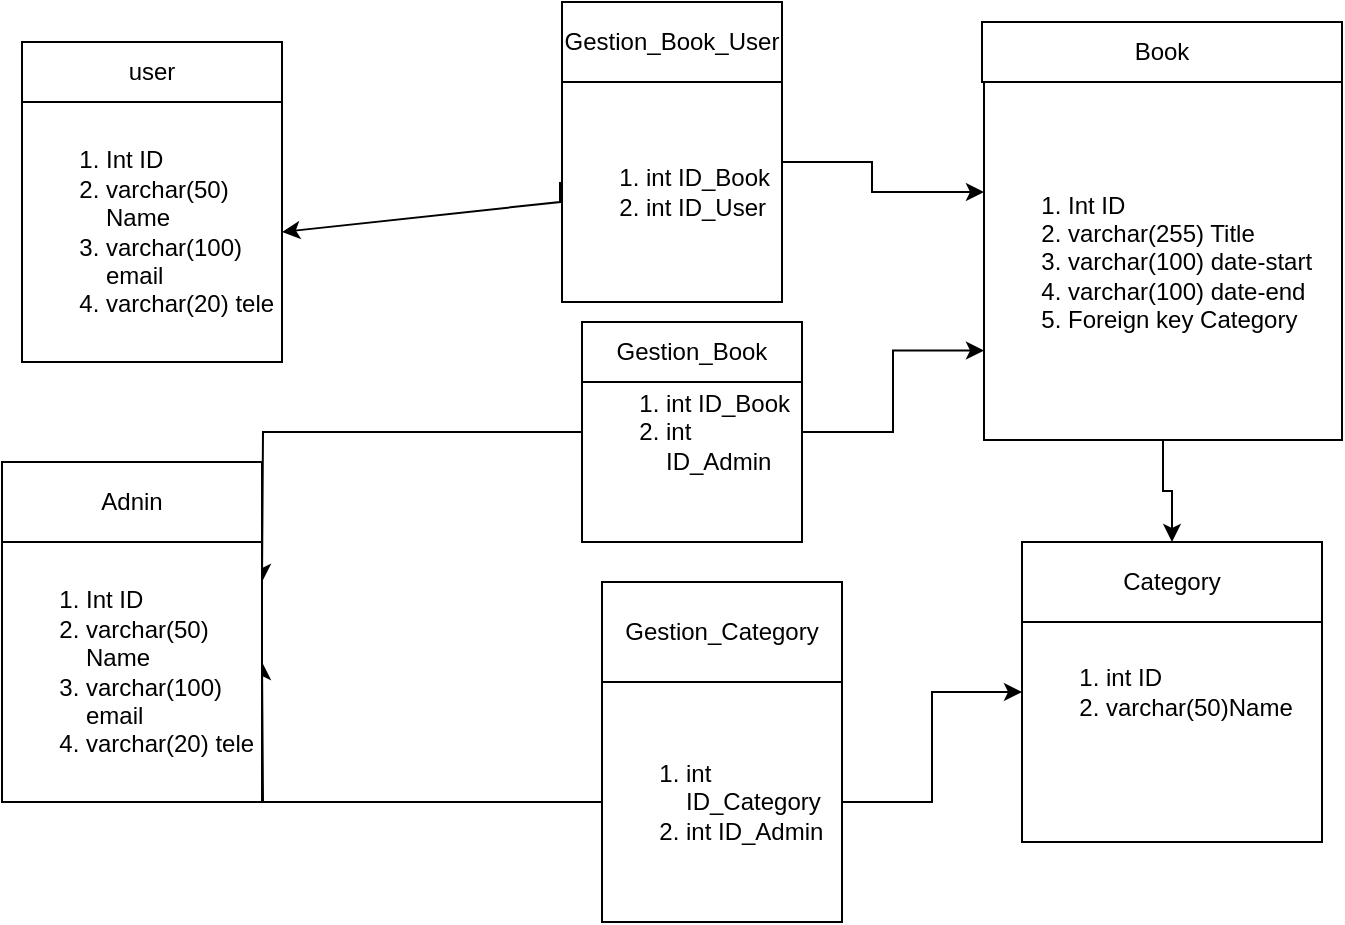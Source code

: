 <mxfile version="25.0.3">
  <diagram name="Page-1" id="0a-Yl_ucQS4WkEB70AgV">
    <mxGraphModel dx="1050" dy="562" grid="1" gridSize="10" guides="1" tooltips="1" connect="1" arrows="1" fold="1" page="1" pageScale="1" pageWidth="850" pageHeight="1100" math="0" shadow="0">
      <root>
        <mxCell id="0" />
        <mxCell id="1" parent="0" />
        <mxCell id="Xlh9srq0_9qUtuP2PGe8-1" value="&lt;ol&gt;&lt;li&gt;Int ID&lt;/li&gt;&lt;li&gt;varchar(50) Name&lt;/li&gt;&lt;li&gt;varchar(100) email&lt;/li&gt;&lt;li&gt;varchar(20) tele&lt;/li&gt;&lt;/ol&gt;" style="whiteSpace=wrap;html=1;aspect=fixed;align=left;" parent="1" vertex="1">
          <mxGeometry x="290" y="310" width="130" height="130" as="geometry" />
        </mxCell>
        <mxCell id="Xlh9srq0_9qUtuP2PGe8-2" value="user" style="rounded=0;whiteSpace=wrap;html=1;" parent="1" vertex="1">
          <mxGeometry x="290" y="280" width="130" height="30" as="geometry" />
        </mxCell>
        <mxCell id="Xlh9srq0_9qUtuP2PGe8-3" value="" style="edgeStyle=orthogonalEdgeStyle;rounded=0;orthogonalLoop=1;jettySize=auto;html=1;" parent="1" source="Xlh9srq0_9qUtuP2PGe8-4" target="Xlh9srq0_9qUtuP2PGe8-9" edge="1">
          <mxGeometry relative="1" as="geometry" />
        </mxCell>
        <mxCell id="Xlh9srq0_9qUtuP2PGe8-4" value="&lt;ol&gt;&lt;li&gt;Int ID&lt;/li&gt;&lt;li&gt;varchar(255) Title&lt;/li&gt;&lt;li&gt;varchar(100) date-start&lt;/li&gt;&lt;li&gt;varchar(100) date-end&lt;/li&gt;&lt;li&gt;Foreign key Category&lt;/li&gt;&lt;/ol&gt;" style="whiteSpace=wrap;html=1;aspect=fixed;align=left;" parent="1" vertex="1">
          <mxGeometry x="771" y="300" width="179" height="179" as="geometry" />
        </mxCell>
        <mxCell id="Xlh9srq0_9qUtuP2PGe8-5" value="Book" style="rounded=0;whiteSpace=wrap;html=1;" parent="1" vertex="1">
          <mxGeometry x="770" y="270" width="180" height="30" as="geometry" />
        </mxCell>
        <mxCell id="Xlh9srq0_9qUtuP2PGe8-7" value="Adnin" style="rounded=0;whiteSpace=wrap;html=1;" parent="1" vertex="1">
          <mxGeometry x="280" y="490" width="130" height="40" as="geometry" />
        </mxCell>
        <mxCell id="Xlh9srq0_9qUtuP2PGe8-8" value="&lt;ol&gt;&lt;li&gt;int ID&lt;/li&gt;&lt;li&gt;varchar(50)Name&lt;/li&gt;&lt;/ol&gt;" style="whiteSpace=wrap;html=1;aspect=fixed;align=left;" parent="1" vertex="1">
          <mxGeometry x="790" y="530" width="150" height="150" as="geometry" />
        </mxCell>
        <mxCell id="Xlh9srq0_9qUtuP2PGe8-9" value="Category" style="rounded=0;whiteSpace=wrap;html=1;" parent="1" vertex="1">
          <mxGeometry x="790" y="530" width="150" height="40" as="geometry" />
        </mxCell>
        <mxCell id="Xlh9srq0_9qUtuP2PGe8-10" value="" style="rounded=0;orthogonalLoop=1;jettySize=auto;html=1;entryX=1;entryY=0.5;entryDx=0;entryDy=0;" parent="1" target="Xlh9srq0_9qUtuP2PGe8-1" edge="1">
          <mxGeometry relative="1" as="geometry">
            <mxPoint x="559" y="350" as="sourcePoint" />
            <mxPoint x="470" y="350" as="targetPoint" />
            <Array as="points">
              <mxPoint x="559" y="360" />
            </Array>
          </mxGeometry>
        </mxCell>
        <mxCell id="Xlh9srq0_9qUtuP2PGe8-11" value="" style="edgeStyle=orthogonalEdgeStyle;rounded=0;orthogonalLoop=1;jettySize=auto;html=1;" parent="1" source="Xlh9srq0_9qUtuP2PGe8-12" target="Xlh9srq0_9qUtuP2PGe8-4" edge="1">
          <mxGeometry relative="1" as="geometry">
            <Array as="points">
              <mxPoint x="715" y="340" />
              <mxPoint x="715" y="355" />
            </Array>
          </mxGeometry>
        </mxCell>
        <mxCell id="Xlh9srq0_9qUtuP2PGe8-12" value="&lt;ol&gt;&lt;li&gt;int ID_Book&lt;/li&gt;&lt;li&gt;int ID_User&lt;/li&gt;&lt;/ol&gt;" style="whiteSpace=wrap;html=1;aspect=fixed;align=left;" parent="1" vertex="1">
          <mxGeometry x="560" y="300" width="110" height="110" as="geometry" />
        </mxCell>
        <mxCell id="Xlh9srq0_9qUtuP2PGe8-13" value="Gestion_Book_User" style="rounded=0;whiteSpace=wrap;html=1;" parent="1" vertex="1">
          <mxGeometry x="560" y="260" width="110" height="40" as="geometry" />
        </mxCell>
        <mxCell id="Xlh9srq0_9qUtuP2PGe8-14" value="" style="edgeStyle=orthogonalEdgeStyle;rounded=0;orthogonalLoop=1;jettySize=auto;html=1;entryX=1;entryY=0.25;entryDx=0;entryDy=0;" parent="1" source="Xlh9srq0_9qUtuP2PGe8-16" edge="1">
          <mxGeometry relative="1" as="geometry">
            <mxPoint x="410" y="550" as="targetPoint" />
          </mxGeometry>
        </mxCell>
        <mxCell id="Xlh9srq0_9qUtuP2PGe8-15" value="" style="edgeStyle=orthogonalEdgeStyle;rounded=0;orthogonalLoop=1;jettySize=auto;html=1;entryX=0;entryY=0.75;entryDx=0;entryDy=0;" parent="1" source="Xlh9srq0_9qUtuP2PGe8-16" target="Xlh9srq0_9qUtuP2PGe8-4" edge="1">
          <mxGeometry relative="1" as="geometry">
            <mxPoint x="760" y="470" as="targetPoint" />
          </mxGeometry>
        </mxCell>
        <mxCell id="Xlh9srq0_9qUtuP2PGe8-16" value="&lt;ol&gt;&lt;li&gt;int ID_Book&lt;/li&gt;&lt;li&gt;int ID_Admin&lt;/li&gt;&lt;/ol&gt;" style="whiteSpace=wrap;html=1;aspect=fixed;align=left;" parent="1" vertex="1">
          <mxGeometry x="570" y="420" width="110" height="110" as="geometry" />
        </mxCell>
        <mxCell id="Xlh9srq0_9qUtuP2PGe8-17" value="Gestion_Book" style="rounded=0;whiteSpace=wrap;html=1;" parent="1" vertex="1">
          <mxGeometry x="570" y="420" width="110" height="30" as="geometry" />
        </mxCell>
        <mxCell id="Xlh9srq0_9qUtuP2PGe8-18" value="" style="edgeStyle=orthogonalEdgeStyle;rounded=0;orthogonalLoop=1;jettySize=auto;html=1;entryX=1;entryY=0.75;entryDx=0;entryDy=0;" parent="1" source="Xlh9srq0_9qUtuP2PGe8-20" edge="1">
          <mxGeometry relative="1" as="geometry">
            <mxPoint x="410" y="590" as="targetPoint" />
          </mxGeometry>
        </mxCell>
        <mxCell id="Xlh9srq0_9qUtuP2PGe8-19" value="" style="edgeStyle=orthogonalEdgeStyle;rounded=0;orthogonalLoop=1;jettySize=auto;html=1;" parent="1" source="Xlh9srq0_9qUtuP2PGe8-20" target="Xlh9srq0_9qUtuP2PGe8-8" edge="1">
          <mxGeometry relative="1" as="geometry" />
        </mxCell>
        <mxCell id="Xlh9srq0_9qUtuP2PGe8-20" value="&lt;ol&gt;&lt;li&gt;int ID_Category&lt;/li&gt;&lt;li&gt;int ID_Admin&lt;/li&gt;&lt;/ol&gt;" style="whiteSpace=wrap;html=1;aspect=fixed;align=left;" parent="1" vertex="1">
          <mxGeometry x="580" y="600" width="120" height="120" as="geometry" />
        </mxCell>
        <mxCell id="Xlh9srq0_9qUtuP2PGe8-21" value="Gestion_Category" style="rounded=0;whiteSpace=wrap;html=1;" parent="1" vertex="1">
          <mxGeometry x="580" y="550" width="120" height="50" as="geometry" />
        </mxCell>
        <mxCell id="Xlh9srq0_9qUtuP2PGe8-22" value="&lt;ol&gt;&lt;li&gt;Int ID&lt;/li&gt;&lt;li&gt;varchar(50) Name&lt;/li&gt;&lt;li&gt;varchar(100) email&lt;/li&gt;&lt;li&gt;varchar(20) tele&lt;/li&gt;&lt;/ol&gt;" style="whiteSpace=wrap;html=1;aspect=fixed;align=left;" parent="1" vertex="1">
          <mxGeometry x="280" y="530" width="130" height="130" as="geometry" />
        </mxCell>
      </root>
    </mxGraphModel>
  </diagram>
</mxfile>
